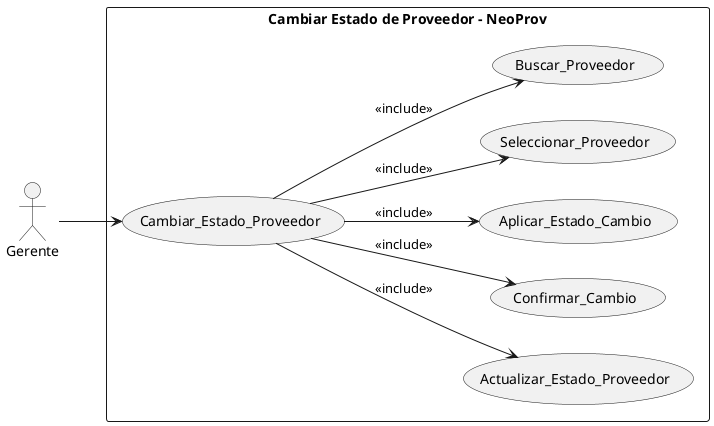 @startuml diagramaCasoUsoCuatro
left to right direction
actor "Gerente" as Gerente

rectangle "Cambiar Estado de Proveedor - NeoProv" {
    usecase "Cambiar_Estado_Proveedor" as UC1
    usecase "Actualizar_Estado_Proveedor" as UC2
    usecase "Confirmar_Cambio" as UC3
    usecase "Aplicar_Estado_Cambio" as UC4
    usecase "Seleccionar_Proveedor" as UC5
    usecase "Buscar_Proveedor" as UC6
}

Gerente --> UC1
UC1 --> UC2 : <<include>>
UC1 --> UC3 : <<include>>
UC1 --> UC4 : <<include>>
UC1 --> UC5 : <<include>>
UC1 --> UC6 : <<include>>



@enduml
